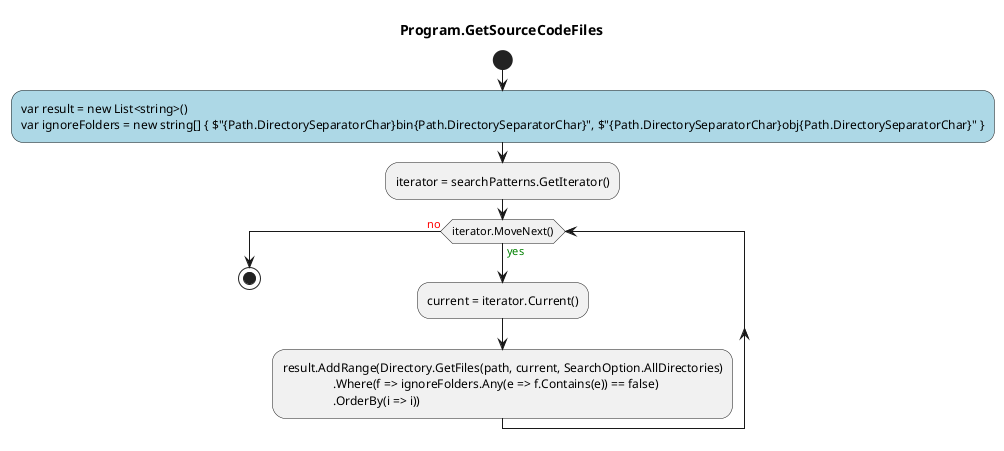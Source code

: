 @startuml Program.GetSourceCodeFiles
title Program.GetSourceCodeFiles
start
#LightBlue:var result = new List<string>()
var ignoreFolders = new string[] { $"{Path.DirectorySeparatorChar}bin{Path.DirectorySeparatorChar}", $"{Path.DirectorySeparatorChar}obj{Path.DirectorySeparatorChar}" };
:iterator = searchPatterns.GetIterator();
while (iterator.MoveNext()) is (<color:green>yes)
:current = iterator.Current();
      :result.AddRange(Directory.GetFiles(path, current, SearchOption.AllDirectories)
                      .Where(f => ignoreFolders.Any(e => f.Contains(e)) == false)
                      .OrderBy(i => i));
endwhile (<color:red>no)
stop
@enduml
